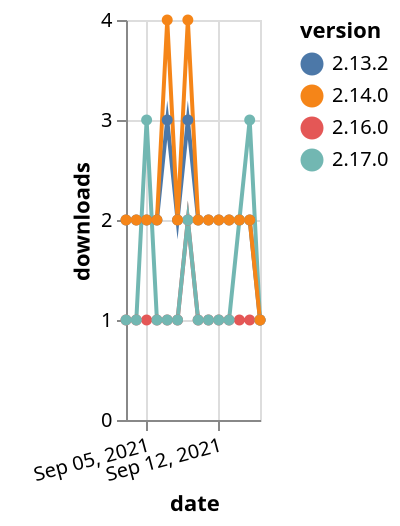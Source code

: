 {"$schema": "https://vega.github.io/schema/vega-lite/v5.json", "description": "A simple bar chart with embedded data.", "data": {"values": [{"date": "2021-09-03", "total": 332, "delta": 1, "version": "2.16.0"}, {"date": "2021-09-04", "total": 333, "delta": 1, "version": "2.16.0"}, {"date": "2021-09-05", "total": 334, "delta": 1, "version": "2.16.0"}, {"date": "2021-09-06", "total": 335, "delta": 1, "version": "2.16.0"}, {"date": "2021-09-07", "total": 336, "delta": 1, "version": "2.16.0"}, {"date": "2021-09-08", "total": 337, "delta": 1, "version": "2.16.0"}, {"date": "2021-09-09", "total": 339, "delta": 2, "version": "2.16.0"}, {"date": "2021-09-10", "total": 340, "delta": 1, "version": "2.16.0"}, {"date": "2021-09-11", "total": 341, "delta": 1, "version": "2.16.0"}, {"date": "2021-09-12", "total": 342, "delta": 1, "version": "2.16.0"}, {"date": "2021-09-13", "total": 343, "delta": 1, "version": "2.16.0"}, {"date": "2021-09-14", "total": 344, "delta": 1, "version": "2.16.0"}, {"date": "2021-09-15", "total": 345, "delta": 1, "version": "2.16.0"}, {"date": "2021-09-16", "total": 346, "delta": 1, "version": "2.16.0"}, {"date": "2021-09-03", "total": 2338, "delta": 2, "version": "2.13.2"}, {"date": "2021-09-04", "total": 2340, "delta": 2, "version": "2.13.2"}, {"date": "2021-09-05", "total": 2342, "delta": 2, "version": "2.13.2"}, {"date": "2021-09-06", "total": 2344, "delta": 2, "version": "2.13.2"}, {"date": "2021-09-07", "total": 2347, "delta": 3, "version": "2.13.2"}, {"date": "2021-09-08", "total": 2349, "delta": 2, "version": "2.13.2"}, {"date": "2021-09-09", "total": 2352, "delta": 3, "version": "2.13.2"}, {"date": "2021-09-10", "total": 2354, "delta": 2, "version": "2.13.2"}, {"date": "2021-09-11", "total": 2356, "delta": 2, "version": "2.13.2"}, {"date": "2021-09-12", "total": 2358, "delta": 2, "version": "2.13.2"}, {"date": "2021-09-13", "total": 2360, "delta": 2, "version": "2.13.2"}, {"date": "2021-09-14", "total": 2362, "delta": 2, "version": "2.13.2"}, {"date": "2021-09-15", "total": 2364, "delta": 2, "version": "2.13.2"}, {"date": "2021-09-16", "total": 2365, "delta": 1, "version": "2.13.2"}, {"date": "2021-09-03", "total": 218, "delta": 1, "version": "2.17.0"}, {"date": "2021-09-04", "total": 219, "delta": 1, "version": "2.17.0"}, {"date": "2021-09-05", "total": 222, "delta": 3, "version": "2.17.0"}, {"date": "2021-09-06", "total": 223, "delta": 1, "version": "2.17.0"}, {"date": "2021-09-07", "total": 224, "delta": 1, "version": "2.17.0"}, {"date": "2021-09-08", "total": 225, "delta": 1, "version": "2.17.0"}, {"date": "2021-09-09", "total": 227, "delta": 2, "version": "2.17.0"}, {"date": "2021-09-10", "total": 228, "delta": 1, "version": "2.17.0"}, {"date": "2021-09-11", "total": 229, "delta": 1, "version": "2.17.0"}, {"date": "2021-09-12", "total": 230, "delta": 1, "version": "2.17.0"}, {"date": "2021-09-13", "total": 231, "delta": 1, "version": "2.17.0"}, {"date": "2021-09-14", "total": 233, "delta": 2, "version": "2.17.0"}, {"date": "2021-09-15", "total": 236, "delta": 3, "version": "2.17.0"}, {"date": "2021-09-16", "total": 237, "delta": 1, "version": "2.17.0"}, {"date": "2021-09-03", "total": 2537, "delta": 2, "version": "2.14.0"}, {"date": "2021-09-04", "total": 2539, "delta": 2, "version": "2.14.0"}, {"date": "2021-09-05", "total": 2541, "delta": 2, "version": "2.14.0"}, {"date": "2021-09-06", "total": 2543, "delta": 2, "version": "2.14.0"}, {"date": "2021-09-07", "total": 2547, "delta": 4, "version": "2.14.0"}, {"date": "2021-09-08", "total": 2549, "delta": 2, "version": "2.14.0"}, {"date": "2021-09-09", "total": 2553, "delta": 4, "version": "2.14.0"}, {"date": "2021-09-10", "total": 2555, "delta": 2, "version": "2.14.0"}, {"date": "2021-09-11", "total": 2557, "delta": 2, "version": "2.14.0"}, {"date": "2021-09-12", "total": 2559, "delta": 2, "version": "2.14.0"}, {"date": "2021-09-13", "total": 2561, "delta": 2, "version": "2.14.0"}, {"date": "2021-09-14", "total": 2563, "delta": 2, "version": "2.14.0"}, {"date": "2021-09-15", "total": 2565, "delta": 2, "version": "2.14.0"}, {"date": "2021-09-16", "total": 2566, "delta": 1, "version": "2.14.0"}]}, "width": "container", "mark": {"type": "line", "point": {"filled": true}}, "encoding": {"x": {"field": "date", "type": "temporal", "timeUnit": "yearmonthdate", "title": "date", "axis": {"labelAngle": -15}}, "y": {"field": "delta", "type": "quantitative", "title": "downloads"}, "color": {"field": "version", "type": "nominal"}, "tooltip": {"field": "delta"}}}